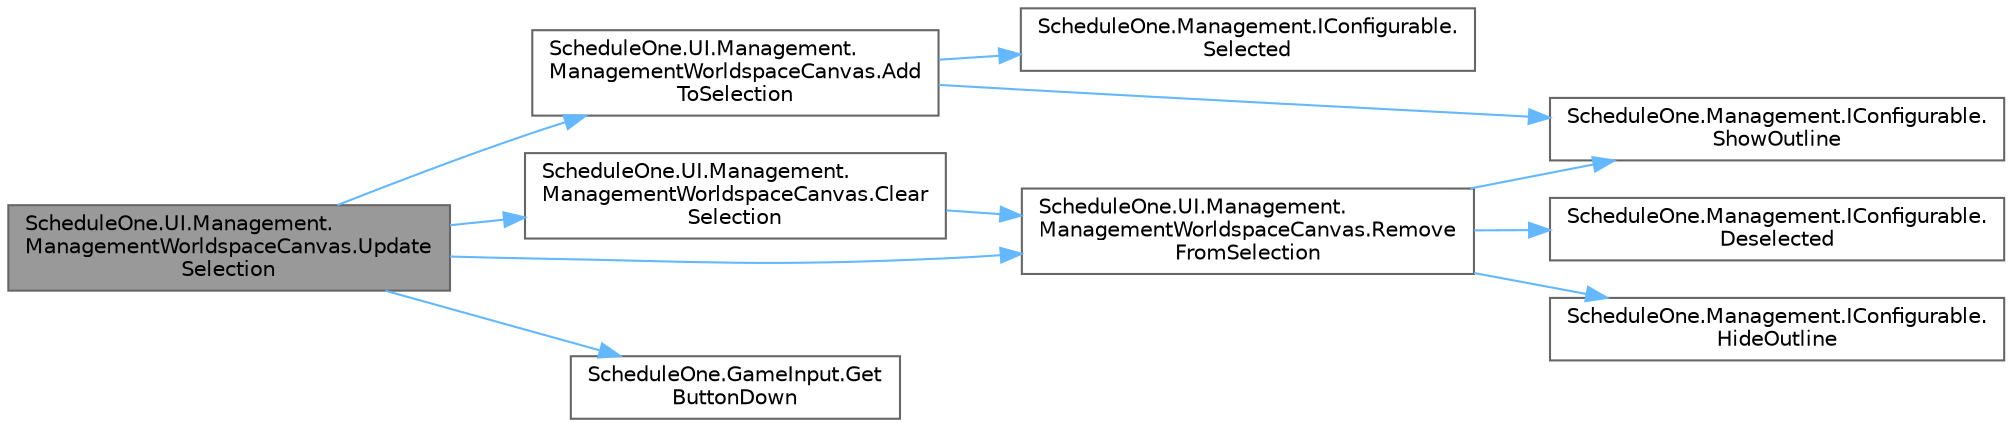 digraph "ScheduleOne.UI.Management.ManagementWorldspaceCanvas.UpdateSelection"
{
 // LATEX_PDF_SIZE
  bgcolor="transparent";
  edge [fontname=Helvetica,fontsize=10,labelfontname=Helvetica,labelfontsize=10];
  node [fontname=Helvetica,fontsize=10,shape=box,height=0.2,width=0.4];
  rankdir="LR";
  Node1 [id="Node000001",label="ScheduleOne.UI.Management.\lManagementWorldspaceCanvas.Update\lSelection",height=0.2,width=0.4,color="gray40", fillcolor="grey60", style="filled", fontcolor="black",tooltip=" "];
  Node1 -> Node2 [id="edge1_Node000001_Node000002",color="steelblue1",style="solid",tooltip=" "];
  Node2 [id="Node000002",label="ScheduleOne.UI.Management.\lManagementWorldspaceCanvas.Add\lToSelection",height=0.2,width=0.4,color="grey40", fillcolor="white", style="filled",URL="$class_schedule_one_1_1_u_i_1_1_management_1_1_management_worldspace_canvas.html#a1f1f975da8458fe03d716d94856834f0",tooltip=" "];
  Node2 -> Node3 [id="edge2_Node000002_Node000003",color="steelblue1",style="solid",tooltip=" "];
  Node3 [id="Node000003",label="ScheduleOne.Management.IConfigurable.\lSelected",height=0.2,width=0.4,color="grey40", fillcolor="white", style="filled",URL="$interface_schedule_one_1_1_management_1_1_i_configurable.html#a6134e1355aefd0243e53888aa5bde7f5",tooltip=" "];
  Node2 -> Node4 [id="edge3_Node000002_Node000004",color="steelblue1",style="solid",tooltip=" "];
  Node4 [id="Node000004",label="ScheduleOne.Management.IConfigurable.\lShowOutline",height=0.2,width=0.4,color="grey40", fillcolor="white", style="filled",URL="$interface_schedule_one_1_1_management_1_1_i_configurable.html#a3aebb284e8c426bb63d0552a66be113e",tooltip=" "];
  Node1 -> Node5 [id="edge4_Node000001_Node000005",color="steelblue1",style="solid",tooltip=" "];
  Node5 [id="Node000005",label="ScheduleOne.UI.Management.\lManagementWorldspaceCanvas.Clear\lSelection",height=0.2,width=0.4,color="grey40", fillcolor="white", style="filled",URL="$class_schedule_one_1_1_u_i_1_1_management_1_1_management_worldspace_canvas.html#a3ef5bcf883e22ce2357d9743ed30a6b6",tooltip=" "];
  Node5 -> Node6 [id="edge5_Node000005_Node000006",color="steelblue1",style="solid",tooltip=" "];
  Node6 [id="Node000006",label="ScheduleOne.UI.Management.\lManagementWorldspaceCanvas.Remove\lFromSelection",height=0.2,width=0.4,color="grey40", fillcolor="white", style="filled",URL="$class_schedule_one_1_1_u_i_1_1_management_1_1_management_worldspace_canvas.html#a5310585909969253404b95ec79877735",tooltip=" "];
  Node6 -> Node7 [id="edge6_Node000006_Node000007",color="steelblue1",style="solid",tooltip=" "];
  Node7 [id="Node000007",label="ScheduleOne.Management.IConfigurable.\lDeselected",height=0.2,width=0.4,color="grey40", fillcolor="white", style="filled",URL="$interface_schedule_one_1_1_management_1_1_i_configurable.html#a445cd7a40e68212942515ce73ba33c15",tooltip=" "];
  Node6 -> Node8 [id="edge7_Node000006_Node000008",color="steelblue1",style="solid",tooltip=" "];
  Node8 [id="Node000008",label="ScheduleOne.Management.IConfigurable.\lHideOutline",height=0.2,width=0.4,color="grey40", fillcolor="white", style="filled",URL="$interface_schedule_one_1_1_management_1_1_i_configurable.html#a8e9d367025408164edb9f3f655ac3734",tooltip=" "];
  Node6 -> Node4 [id="edge8_Node000006_Node000004",color="steelblue1",style="solid",tooltip=" "];
  Node1 -> Node9 [id="edge9_Node000001_Node000009",color="steelblue1",style="solid",tooltip=" "];
  Node9 [id="Node000009",label="ScheduleOne.GameInput.Get\lButtonDown",height=0.2,width=0.4,color="grey40", fillcolor="white", style="filled",URL="$class_schedule_one_1_1_game_input.html#a5ad7f37345fd9db31ecd2d23229ee8e3",tooltip=" "];
  Node1 -> Node6 [id="edge10_Node000001_Node000006",color="steelblue1",style="solid",tooltip=" "];
}

